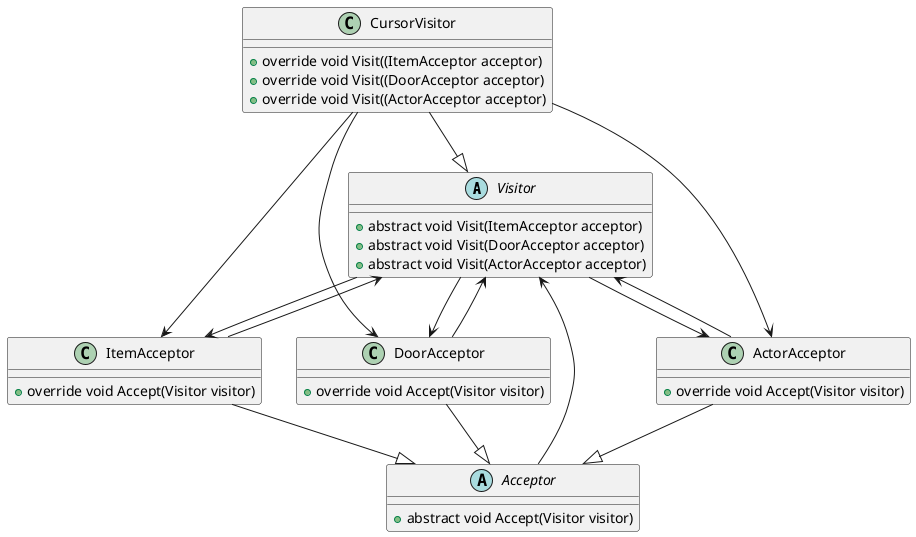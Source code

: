@startuml

Visitor --> ItemAcceptor
Visitor --> DoorAcceptor
Visitor --> ActorAcceptor
Acceptor --> Visitor
CursorVisitor --|> Visitor
CursorVisitor --> ItemAcceptor
CursorVisitor --> DoorAcceptor
CursorVisitor --> ActorAcceptor
ItemAcceptor --|> Acceptor
ItemAcceptor --> Visitor
DoorAcceptor --|> Acceptor
DoorAcceptor --> Visitor
ActorAcceptor --|> Acceptor
ActorAcceptor --> Visitor


abstract class Visitor{
+ abstract void Visit(ItemAcceptor acceptor)
+ abstract void Visit(DoorAcceptor acceptor)
+ abstract void Visit(ActorAcceptor acceptor)
}
abstract class Acceptor{
+ abstract void Accept(Visitor visitor)
}
class CursorVisitor{
+ override void Visit((ItemAcceptor acceptor)
+ override void Visit((DoorAcceptor acceptor)
+ override void Visit((ActorAcceptor acceptor)
}
class ItemAcceptor{
+ override void Accept(Visitor visitor)
}
class DoorAcceptor{
+ override void Accept(Visitor visitor)
}
class ActorAcceptor{
+ override void Accept(Visitor visitor)
}


@enduml